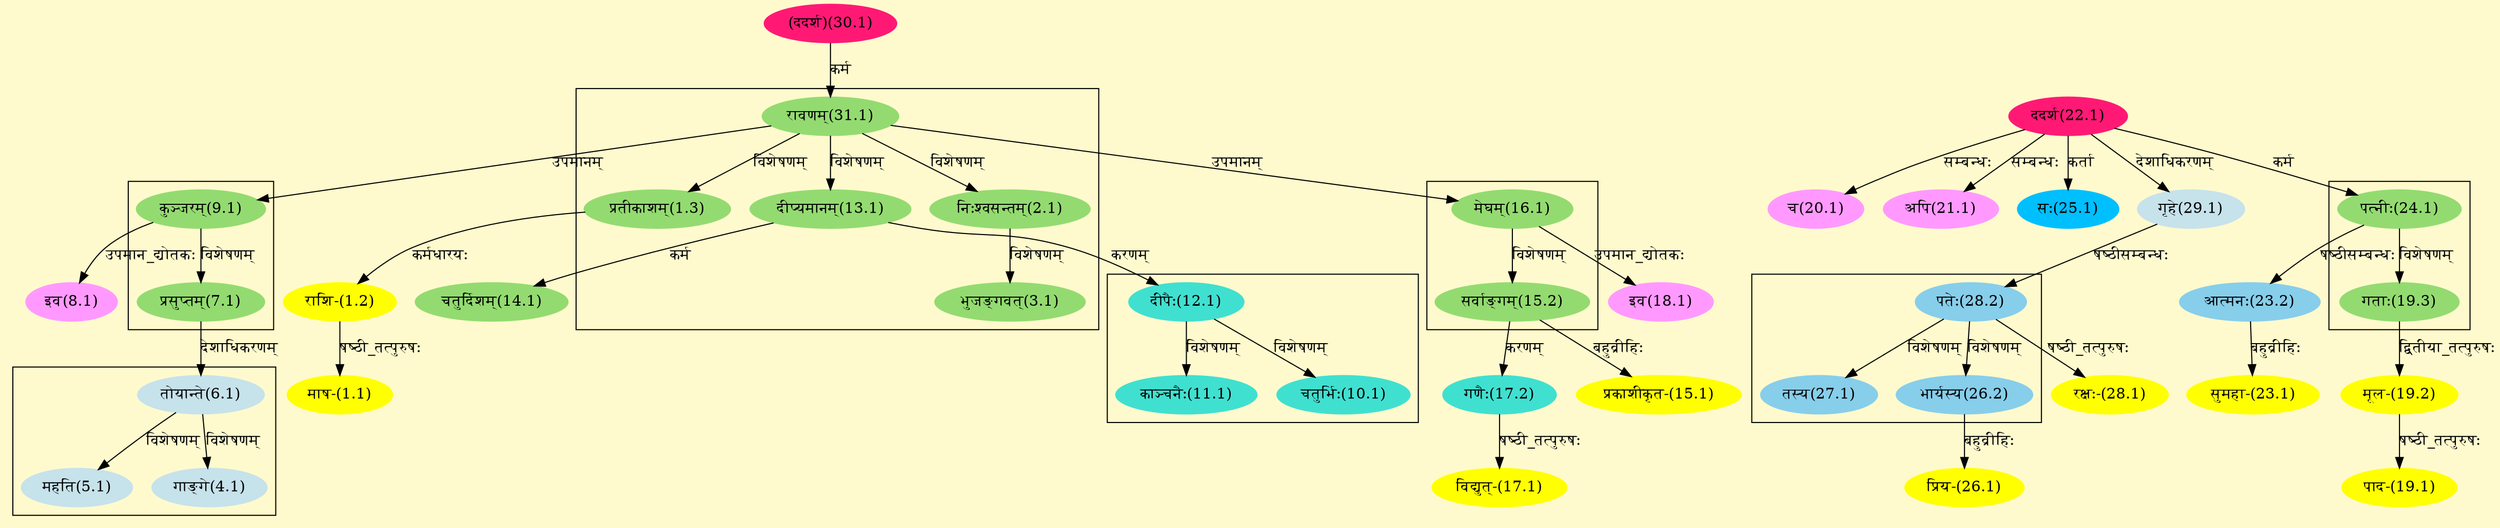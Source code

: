 digraph G{
rankdir=BT;
 compound=true;
 bgcolor="lemonchiffon1";

subgraph cluster_1{
Node1_3 [style=filled, color="#93DB70" label = "प्रतीकाशम्(1.3)"]
Node31_1 [style=filled, color="#93DB70" label = "रावणम्(31.1)"]
Node2_1 [style=filled, color="#93DB70" label = "निःश्वसन्तम्(2.1)"]
Node3_1 [style=filled, color="#93DB70" label = "भुजङ्गवत्(3.1)"]
Node13_1 [style=filled, color="#93DB70" label = "दीप्यमानम्(13.1)"]

}

subgraph cluster_2{
Node4_1 [style=filled, color="#C6E2EB" label = "गाङ्गे(4.1)"]
Node6_1 [style=filled, color="#C6E2EB" label = "तोयान्ते(6.1)"]
Node5_1 [style=filled, color="#C6E2EB" label = "महति(5.1)"]

}

subgraph cluster_3{
Node7_1 [style=filled, color="#93DB70" label = "प्रसुप्तम्(7.1)"]
Node9_1 [style=filled, color="#93DB70" label = "कुञ्जरम्(9.1)"]

}

subgraph cluster_4{
Node10_1 [style=filled, color="#40E0D0" label = "चतुर्भिः(10.1)"]
Node12_1 [style=filled, color="#40E0D0" label = "दीपैः(12.1)"]
Node11_1 [style=filled, color="#40E0D0" label = "काञ्चनैः(11.1)"]

}

subgraph cluster_5{
Node15_2 [style=filled, color="#93DB70" label = "सर्वाङ्गम्(15.2)"]
Node16_1 [style=filled, color="#93DB70" label = "मेघम्(16.1)"]

}

subgraph cluster_6{
Node19_3 [style=filled, color="#93DB70" label = "गताः(19.3)"]
Node24_1 [style=filled, color="#93DB70" label = "पत्नीः(24.1)"]

}

subgraph cluster_7{
Node26_2 [style=filled, color="#87CEEB" label = "भार्यस्य(26.2)"]
Node28_2 [style=filled, color="#87CEEB" label = "पतेः(28.2)"]
Node27_1 [style=filled, color="#87CEEB" label = "तस्य(27.1)"]

}
Node1_1 [style=filled, color="#FFFF00" label = "माष-(1.1)"]
Node1_2 [style=filled, color="#FFFF00" label = "राशि-(1.2)"]
Node1_3 [style=filled, color="#93DB70" label = "प्रतीकाशम्(1.3)"]
Node6_1 [style=filled, color="#C6E2EB" label = "तोयान्ते(6.1)"]
Node7_1 [style=filled, color="#93DB70" label = "प्रसुप्तम्(7.1)"]
Node8_1 [style=filled, color="#FF99FF" label = "इव(8.1)"]
Node9_1 [style=filled, color="#93DB70" label = "कुञ्जरम्(9.1)"]
Node31_1 [style=filled, color="#93DB70" label = "रावणम्(31.1)"]
Node12_1 [style=filled, color="#40E0D0" label = "दीपैः(12.1)"]
Node13_1 [style=filled, color="#93DB70" label = "दीप्यमानम्(13.1)"]
Node14_1 [style=filled, color="#93DB70" label = "चतुर्दिशम्(14.1)"]
Node15_1 [style=filled, color="#FFFF00" label = "प्रकाशीकृत-(15.1)"]
Node15_2 [style=filled, color="#93DB70" label = "सर्वाङ्गम्(15.2)"]
Node16_1 [style=filled, color="#93DB70" label = "मेघम्(16.1)"]
Node17_1 [style=filled, color="#FFFF00" label = "विद्युत्-(17.1)"]
Node17_2 [style=filled, color="#40E0D0" label = "गणैः(17.2)"]
Node18_1 [style=filled, color="#FF99FF" label = "इव(18.1)"]
Node19_1 [style=filled, color="#FFFF00" label = "पाद-(19.1)"]
Node19_2 [style=filled, color="#FFFF00" label = "मूल-(19.2)"]
Node19_3 [style=filled, color="#93DB70" label = "गताः(19.3)"]
Node20_1 [style=filled, color="#FF99FF" label = "च(20.1)"]
Node22_1 [style=filled, color="#FF1975" label = "ददर्श(22.1)"]
Node21_1 [style=filled, color="#FF99FF" label = "अपि(21.1)"]
Node [style=filled, color="" label = "()"]
Node23_1 [style=filled, color="#FFFF00" label = "सुमहा-(23.1)"]
Node23_2 [style=filled, color="#87CEEB" label = "आत्मनः(23.2)"]
Node24_1 [style=filled, color="#93DB70" label = "पत्नीः(24.1)"]
Node25_1 [style=filled, color="#00BFFF" label = "सः(25.1)"]
Node26_1 [style=filled, color="#FFFF00" label = "प्रिय-(26.1)"]
Node26_2 [style=filled, color="#87CEEB" label = "भार्यस्य(26.2)"]
Node28_1 [style=filled, color="#FFFF00" label = "रक्षः-(28.1)"]
Node28_2 [style=filled, color="#87CEEB" label = "पतेः(28.2)"]
Node29_1 [style=filled, color="#C6E2EB" label = "गृहे(29.1)"]
Node30_1 [style=filled, color="#FF1975" label = "(ददर्श)(30.1)"]
/* Start of Relations section */

Node1_1 -> Node1_2 [  label="षष्ठी_तत्पुरुषः"  dir="back" ]
Node1_2 -> Node1_3 [  label="कर्मधारयः"  dir="back" ]
Node1_3 -> Node31_1 [  label="विशेषणम्"  dir="back" ]
Node2_1 -> Node31_1 [  label="विशेषणम्"  dir="back" ]
Node3_1 -> Node2_1 [  label="विशेषणम्"  dir="back" ]
Node4_1 -> Node6_1 [  label="विशेषणम्"  dir="back" ]
Node5_1 -> Node6_1 [  label="विशेषणम्"  dir="back" ]
Node6_1 -> Node7_1 [  label="देशाधिकरणम्"  dir="back" ]
Node7_1 -> Node9_1 [  label="विशेषणम्"  dir="back" ]
Node8_1 -> Node9_1 [  label="उपमान_द्योतकः"  dir="back" ]
Node9_1 -> Node31_1 [  label="उपमानम्"  dir="back" ]
Node10_1 -> Node12_1 [  label="विशेषणम्"  dir="back" ]
Node11_1 -> Node12_1 [  label="विशेषणम्"  dir="back" ]
Node12_1 -> Node13_1 [  label="करणम्"  dir="back" ]
Node13_1 -> Node31_1 [  label="विशेषणम्"  dir="back" ]
Node14_1 -> Node13_1 [  label="कर्म"  dir="back" ]
Node15_1 -> Node15_2 [  label="बहुव्रीहिः"  dir="back" ]
Node15_2 -> Node16_1 [  label="विशेषणम्"  dir="back" ]
Node16_1 -> Node31_1 [  label="उपमानम्"  dir="back" ]
Node17_1 -> Node17_2 [  label="षष्ठी_तत्पुरुषः"  dir="back" ]
Node17_2 -> Node15_2 [  label="करणम्"  dir="back" ]
Node18_1 -> Node16_1 [  label="उपमान_द्योतकः"  dir="back" ]
Node19_1 -> Node19_2 [  label="षष्ठी_तत्पुरुषः"  dir="back" ]
Node19_2 -> Node19_3 [  label="द्वितीया_तत्पुरुषः"  dir="back" ]
Node19_3 -> Node24_1 [  label="विशेषणम्"  dir="back" ]
Node20_1 -> Node22_1 [  label="सम्बन्धः"  dir="back" ]
Node21_1 -> Node22_1 [  label="सम्बन्धः"  dir="back" ]
Node23_1 -> Node23_2 [  label="बहुव्रीहिः"  dir="back" ]
Node23_2 -> Node24_1 [  label="षष्ठीसम्बन्धः"  dir="back" ]
Node24_1 -> Node22_1 [  label="कर्म"  dir="back" ]
Node25_1 -> Node22_1 [  label="कर्ता"  dir="back" ]
Node26_1 -> Node26_2 [  label="बहुव्रीहिः"  dir="back" ]
Node26_2 -> Node28_2 [  label="विशेषणम्"  dir="back" ]
Node27_1 -> Node28_2 [  label="विशेषणम्"  dir="back" ]
Node28_1 -> Node28_2 [  label="षष्ठी_तत्पुरुषः"  dir="back" ]
Node28_2 -> Node29_1 [  label="षष्ठीसम्बन्धः"  dir="back" ]
Node29_1 -> Node22_1 [  label="देशाधिकरणम्"  dir="back" ]
Node31_1 -> Node30_1 [  label="कर्म"  dir="back" ]
}
